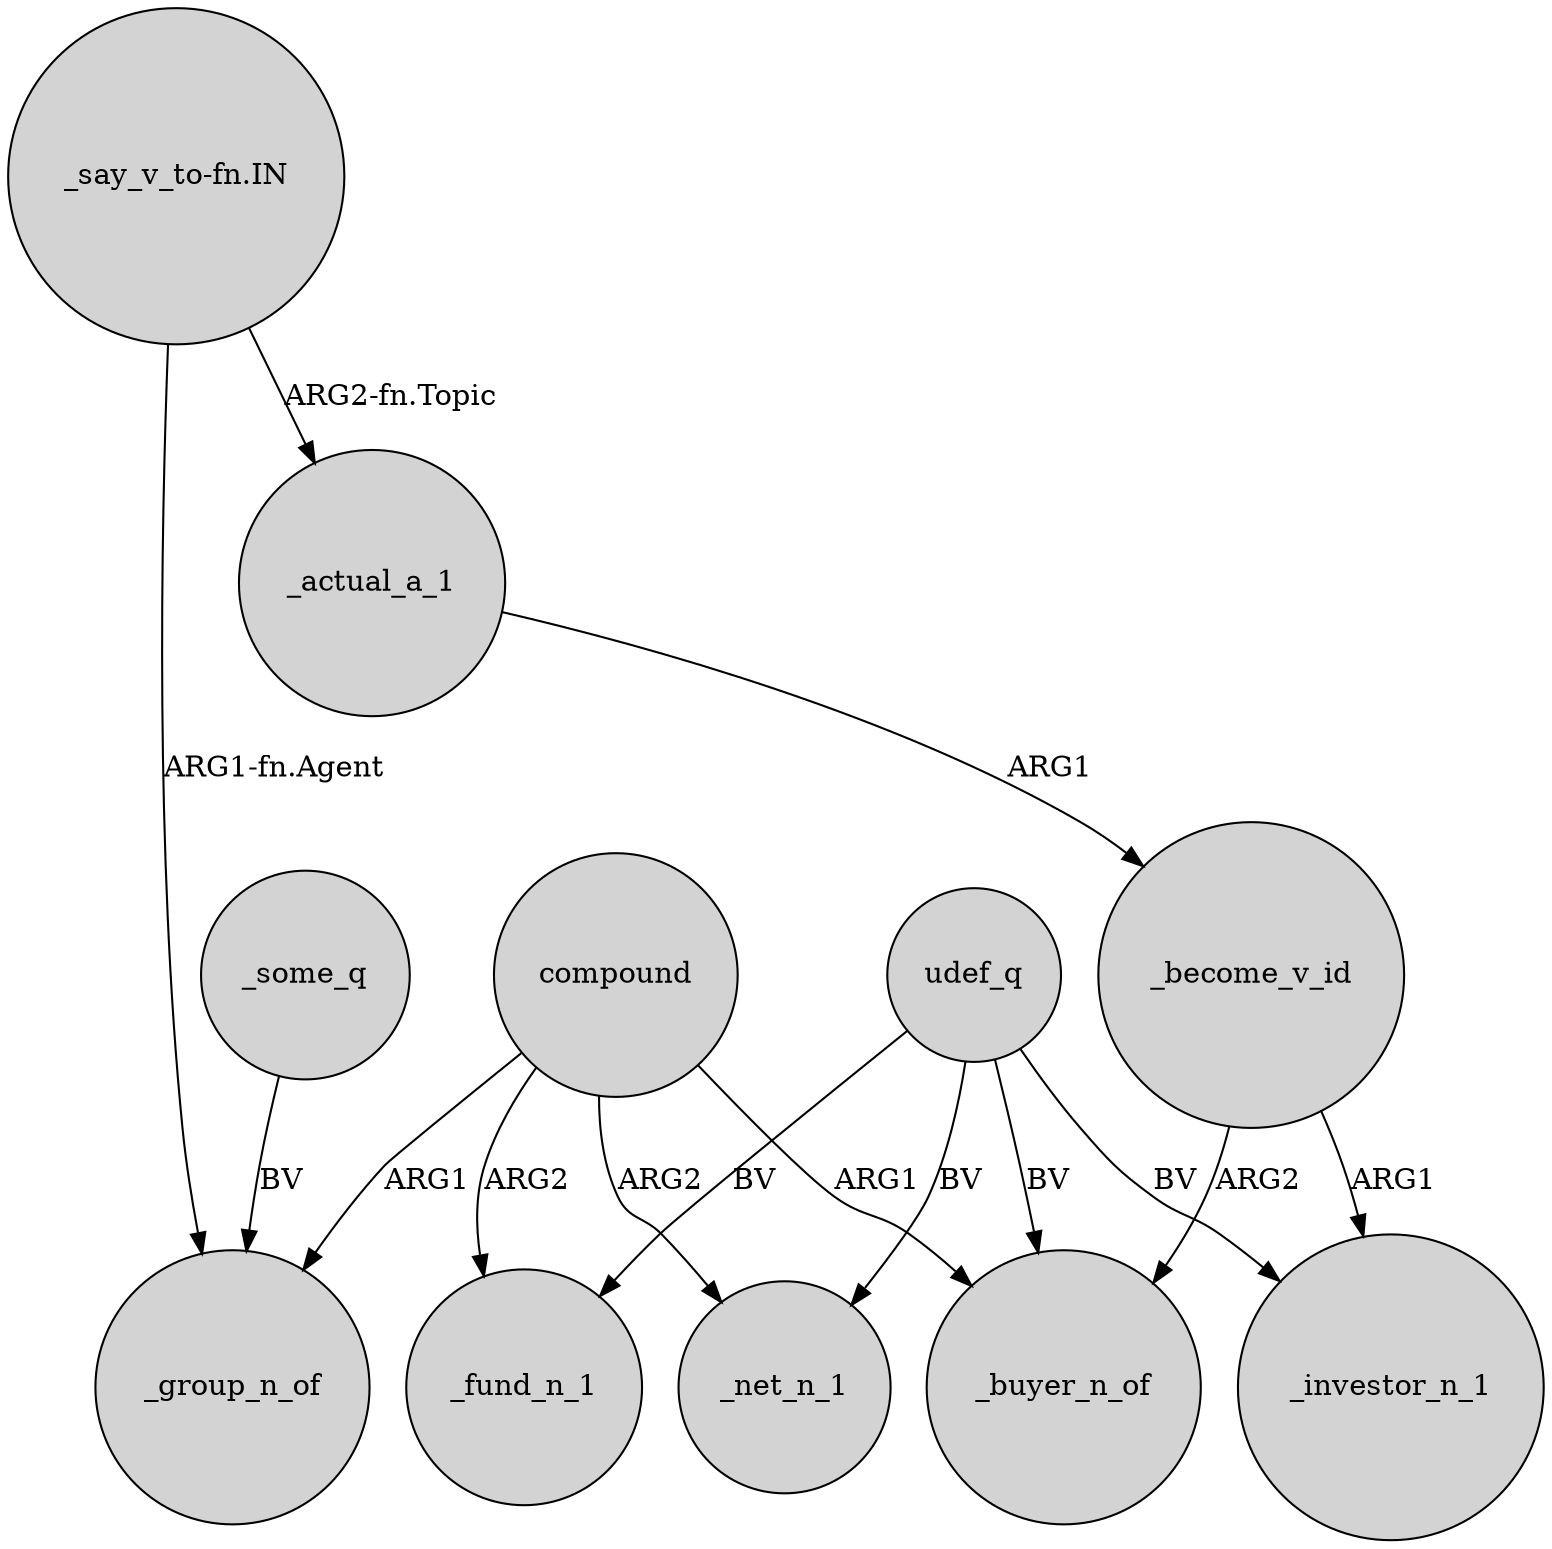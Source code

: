 digraph {
	node [shape=circle style=filled]
	"_say_v_to-fn.IN" -> _group_n_of [label="ARG1-fn.Agent"]
	udef_q -> _net_n_1 [label=BV]
	compound -> _buyer_n_of [label=ARG1]
	_actual_a_1 -> _become_v_id [label=ARG1]
	compound -> _net_n_1 [label=ARG2]
	_some_q -> _group_n_of [label=BV]
	compound -> _fund_n_1 [label=ARG2]
	"_say_v_to-fn.IN" -> _actual_a_1 [label="ARG2-fn.Topic"]
	udef_q -> _investor_n_1 [label=BV]
	udef_q -> _buyer_n_of [label=BV]
	_become_v_id -> _buyer_n_of [label=ARG2]
	compound -> _group_n_of [label=ARG1]
	udef_q -> _fund_n_1 [label=BV]
	_become_v_id -> _investor_n_1 [label=ARG1]
}
